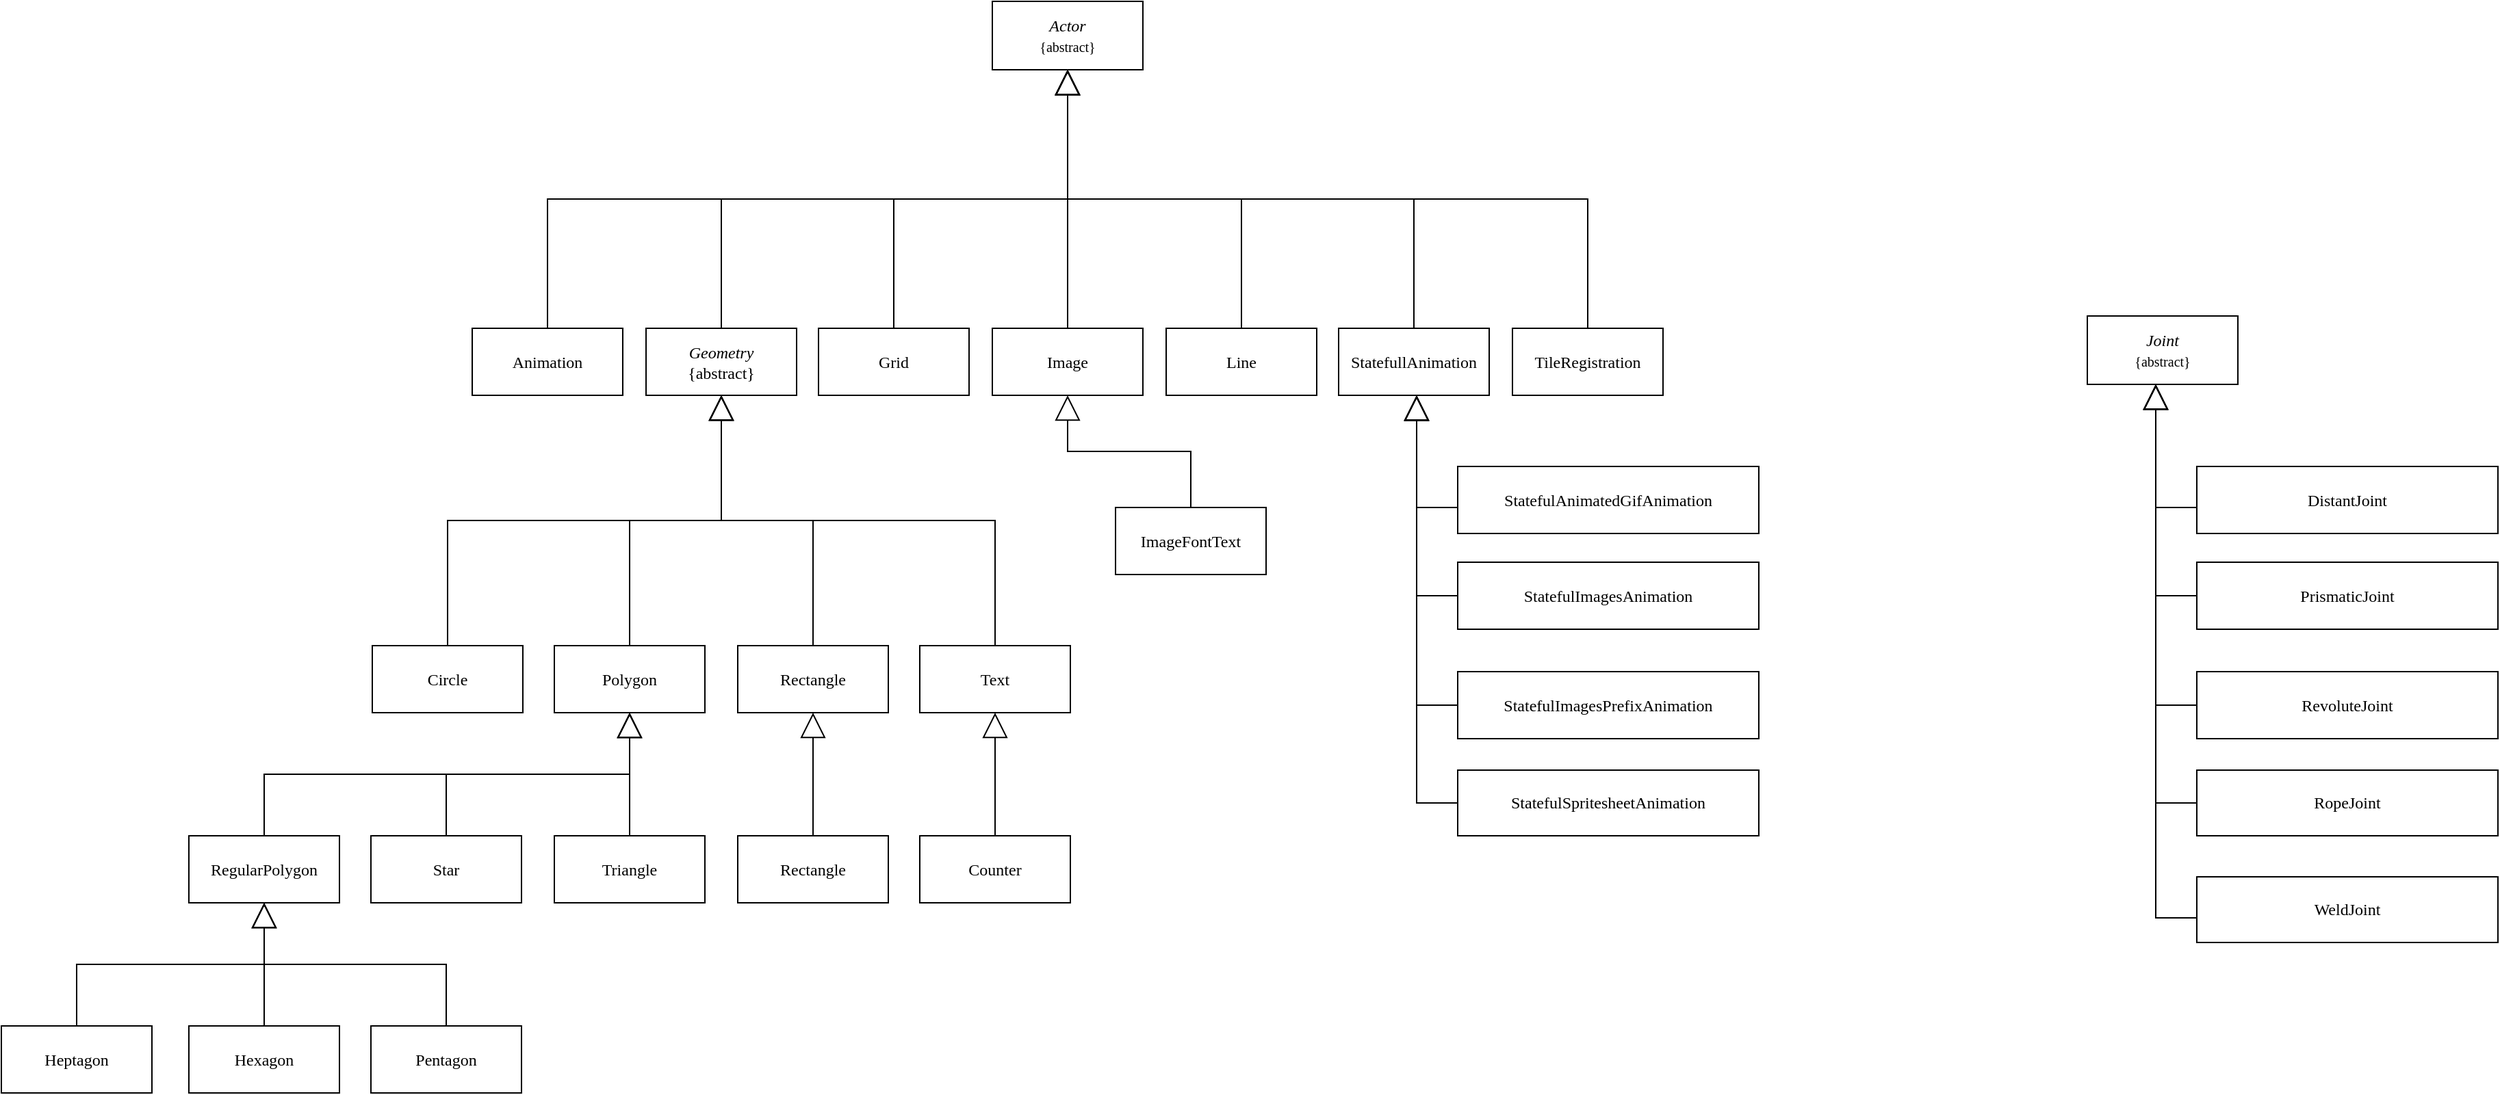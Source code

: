 <mxfile>
    <diagram id="fUqwYvK4Wff4LgY5sTU9" name="Page-1">
        <mxGraphModel dx="2043" dy="1059" grid="1" gridSize="10" guides="1" tooltips="1" connect="1" arrows="1" fold="1" page="1" pageScale="1" pageWidth="850" pageHeight="1100" math="0" shadow="0">
            <root>
                <mxCell id="0"/>
                <mxCell id="1" parent="0"/>
                <mxCell id="11" value="&lt;i&gt;Actor&lt;/i&gt;&lt;div&gt;&lt;font style=&quot;font-size: 10px;&quot;&gt;{abstract}&lt;/font&gt;&lt;/div&gt;" style="html=1;whiteSpace=wrap;fontFamily=Cantarell;fontSource=https%3A%2F%2Ffonts.googleapis.com%2Fcss%3Ffamily%3DCantarell;" parent="1" vertex="1">
                    <mxGeometry x="440" y="30" width="110" height="50" as="geometry"/>
                </mxCell>
                <mxCell id="12" value="" style="endArrow=block;endSize=16;endFill=0;html=1;edgeStyle=elbowEdgeStyle;elbow=vertical;rounded=0;curved=0;" parent="1" source="16" target="11" edge="1">
                    <mxGeometry y="-60" width="160" relative="1" as="geometry">
                        <mxPoint x="120" y="400" as="sourcePoint"/>
                        <mxPoint x="280" y="400" as="targetPoint"/>
                        <mxPoint as="offset"/>
                    </mxGeometry>
                </mxCell>
                <mxCell id="16" value="&lt;font&gt;Animation&lt;/font&gt;" style="html=1;whiteSpace=wrap;fontFamily=Cantarell;fontSource=https%3A%2F%2Ffonts.googleapis.com%2Fcss%3Ffamily%3DCantarell;" parent="1" vertex="1">
                    <mxGeometry x="60" y="269" width="110" height="49" as="geometry"/>
                </mxCell>
                <mxCell id="18" value="&lt;span style=&quot;color: rgb(0, 0, 0); text-align: left;&quot;&gt;&lt;i&gt;Geometry&lt;/i&gt;&lt;/span&gt;&lt;div&gt;&lt;span style=&quot;color: rgb(0, 0, 0); text-align: left;&quot;&gt;{abstract}&lt;/span&gt;&lt;/div&gt;" style="html=1;whiteSpace=wrap;fontFamily=Cantarell;fontSource=https%3A%2F%2Ffonts.googleapis.com%2Fcss%3Ffamily%3DCantarell;" parent="1" vertex="1">
                    <mxGeometry x="187" y="269" width="110" height="49" as="geometry"/>
                </mxCell>
                <mxCell id="22" value="&lt;span style=&quot;color: rgb(0, 0, 0); text-align: left;&quot;&gt;Grid&lt;/span&gt;" style="html=1;whiteSpace=wrap;fontFamily=Cantarell;fontSource=https%3A%2F%2Ffonts.googleapis.com%2Fcss%3Ffamily%3DCantarell;" parent="1" vertex="1">
                    <mxGeometry x="313" y="269" width="110" height="49" as="geometry"/>
                </mxCell>
                <mxCell id="23" value="&lt;span style=&quot;color: rgb(0, 0, 0); text-align: left;&quot;&gt;Image&lt;/span&gt;" style="html=1;whiteSpace=wrap;fontFamily=Cantarell;fontSource=https%3A%2F%2Ffonts.googleapis.com%2Fcss%3Ffamily%3DCantarell;fontStyle=0" parent="1" vertex="1">
                    <mxGeometry x="440" y="269" width="110" height="49" as="geometry"/>
                </mxCell>
                <mxCell id="24" value="&lt;span style=&quot;color: rgb(0, 0, 0); text-align: left;&quot;&gt;Line&lt;/span&gt;" style="html=1;whiteSpace=wrap;fontFamily=Cantarell;fontSource=https%3A%2F%2Ffonts.googleapis.com%2Fcss%3Ffamily%3DCantarell;" parent="1" vertex="1">
                    <mxGeometry x="567" y="269" width="110" height="49" as="geometry"/>
                </mxCell>
                <mxCell id="25" value="&lt;span style=&quot;color: rgb(0, 0, 0); text-align: left;&quot;&gt;StatefullAnimation&lt;/span&gt;" style="html=1;whiteSpace=wrap;fontFamily=Cantarell;fontSource=https%3A%2F%2Ffonts.googleapis.com%2Fcss%3Ffamily%3DCantarell;" parent="1" vertex="1">
                    <mxGeometry x="693" y="269" width="110" height="49" as="geometry"/>
                </mxCell>
                <mxCell id="26" value="&lt;span style=&quot;color: rgb(0, 0, 0); text-align: left;&quot;&gt;TileRegistration&lt;/span&gt;" style="html=1;whiteSpace=wrap;fontFamily=Cantarell;fontSource=https%3A%2F%2Ffonts.googleapis.com%2Fcss%3Ffamily%3DCantarell;" parent="1" vertex="1">
                    <mxGeometry x="820" y="269" width="110" height="49" as="geometry"/>
                </mxCell>
                <mxCell id="30" value="" style="endArrow=block;endSize=16;endFill=0;html=1;edgeStyle=elbowEdgeStyle;elbow=vertical;rounded=0;curved=0;" parent="1" source="18" target="11" edge="1">
                    <mxGeometry y="-60" width="160" relative="1" as="geometry">
                        <mxPoint x="125" y="500" as="sourcePoint"/>
                        <mxPoint x="435" y="60" as="targetPoint"/>
                        <mxPoint as="offset"/>
                    </mxGeometry>
                </mxCell>
                <mxCell id="31" value="" style="endArrow=block;endSize=16;endFill=0;html=1;edgeStyle=elbowEdgeStyle;elbow=vertical;rounded=0;curved=0;" parent="1" source="22" target="11" edge="1">
                    <mxGeometry y="-60" width="160" relative="1" as="geometry">
                        <mxPoint x="135" y="510" as="sourcePoint"/>
                        <mxPoint x="445" y="70" as="targetPoint"/>
                        <mxPoint as="offset"/>
                    </mxGeometry>
                </mxCell>
                <mxCell id="32" value="" style="endArrow=block;endSize=16;endFill=0;html=1;edgeStyle=elbowEdgeStyle;elbow=vertical;rounded=0;curved=0;" parent="1" source="23" target="11" edge="1">
                    <mxGeometry y="-60" width="160" relative="1" as="geometry">
                        <mxPoint x="145" y="520" as="sourcePoint"/>
                        <mxPoint x="455" y="80" as="targetPoint"/>
                        <mxPoint as="offset"/>
                    </mxGeometry>
                </mxCell>
                <mxCell id="33" value="" style="endArrow=block;endSize=16;endFill=0;html=1;edgeStyle=elbowEdgeStyle;elbow=vertical;rounded=0;curved=0;" parent="1" source="24" target="11" edge="1">
                    <mxGeometry y="-60" width="160" relative="1" as="geometry">
                        <mxPoint x="155" y="530" as="sourcePoint"/>
                        <mxPoint x="465" y="90" as="targetPoint"/>
                        <mxPoint as="offset"/>
                    </mxGeometry>
                </mxCell>
                <mxCell id="34" value="" style="endArrow=block;endSize=16;endFill=0;html=1;edgeStyle=elbowEdgeStyle;elbow=vertical;rounded=0;curved=0;" parent="1" source="25" target="11" edge="1">
                    <mxGeometry y="-60" width="160" relative="1" as="geometry">
                        <mxPoint x="165" y="540" as="sourcePoint"/>
                        <mxPoint x="475" y="100" as="targetPoint"/>
                        <mxPoint as="offset"/>
                    </mxGeometry>
                </mxCell>
                <mxCell id="35" value="" style="endArrow=block;endSize=16;endFill=0;html=1;edgeStyle=elbowEdgeStyle;elbow=vertical;rounded=0;curved=0;" parent="1" source="26" target="11" edge="1">
                    <mxGeometry y="-60" width="160" relative="1" as="geometry">
                        <mxPoint x="175" y="550" as="sourcePoint"/>
                        <mxPoint x="485" y="110" as="targetPoint"/>
                        <mxPoint as="offset"/>
                    </mxGeometry>
                </mxCell>
                <mxCell id="37" value="&lt;span style=&quot;color: rgb(0, 0, 0); text-align: left;&quot;&gt;Circle&lt;/span&gt;" style="html=1;whiteSpace=wrap;fontFamily=Cantarell;fontSource=https%3A%2F%2Ffonts.googleapis.com%2Fcss%3Ffamily%3DCantarell;" parent="1" vertex="1">
                    <mxGeometry x="-13" y="501" width="110" height="49" as="geometry"/>
                </mxCell>
                <mxCell id="38" value="&lt;span style=&quot;color: rgb(0, 0, 0); text-align: left;&quot;&gt;Polygon&lt;/span&gt;" style="html=1;whiteSpace=wrap;fontFamily=Cantarell;fontSource=https%3A%2F%2Ffonts.googleapis.com%2Fcss%3Ffamily%3DCantarell;" parent="1" vertex="1">
                    <mxGeometry x="120" y="501" width="110" height="49" as="geometry"/>
                </mxCell>
                <mxCell id="39" value="&lt;span style=&quot;color: rgb(0, 0, 0); text-align: left;&quot;&gt;Rectangle&lt;/span&gt;" style="html=1;whiteSpace=wrap;fontFamily=Cantarell;fontSource=https%3A%2F%2Ffonts.googleapis.com%2Fcss%3Ffamily%3DCantarell;" parent="1" vertex="1">
                    <mxGeometry x="254" y="501" width="110" height="49" as="geometry"/>
                </mxCell>
                <mxCell id="40" value="&lt;span style=&quot;color: rgb(0, 0, 0); text-align: left;&quot;&gt;Text&lt;/span&gt;" style="html=1;whiteSpace=wrap;fontFamily=Cantarell;fontSource=https%3A%2F%2Ffonts.googleapis.com%2Fcss%3Ffamily%3DCantarell;" parent="1" vertex="1">
                    <mxGeometry x="387" y="501" width="110" height="49" as="geometry"/>
                </mxCell>
                <mxCell id="41" value="" style="endArrow=block;endSize=16;endFill=0;html=1;edgeStyle=elbowEdgeStyle;elbow=vertical;rounded=0;curved=0;" parent="1" source="37" target="18" edge="1">
                    <mxGeometry y="-60" width="160" relative="1" as="geometry">
                        <mxPoint x="241.55" y="579" as="sourcePoint"/>
                        <mxPoint x="241.55" y="390" as="targetPoint"/>
                        <mxPoint as="offset"/>
                    </mxGeometry>
                </mxCell>
                <mxCell id="42" value="" style="endArrow=block;endSize=16;endFill=0;html=1;edgeStyle=elbowEdgeStyle;elbow=vertical;rounded=0;curved=0;" parent="1" source="38" target="18" edge="1">
                    <mxGeometry y="-60" width="160" relative="1" as="geometry">
                        <mxPoint x="600" y="899" as="sourcePoint"/>
                        <mxPoint x="600" y="710" as="targetPoint"/>
                        <mxPoint as="offset"/>
                    </mxGeometry>
                </mxCell>
                <mxCell id="45" value="" style="endArrow=block;endSize=16;endFill=0;html=1;edgeStyle=elbowEdgeStyle;elbow=vertical;rounded=0;curved=0;" parent="1" source="39" target="18" edge="1">
                    <mxGeometry y="-60" width="160" relative="1" as="geometry">
                        <mxPoint x="185" y="511" as="sourcePoint"/>
                        <mxPoint x="252" y="328" as="targetPoint"/>
                        <mxPoint as="offset"/>
                    </mxGeometry>
                </mxCell>
                <mxCell id="46" value="" style="endArrow=block;endSize=16;endFill=0;html=1;edgeStyle=elbowEdgeStyle;elbow=vertical;rounded=0;curved=0;" parent="1" source="40" target="18" edge="1">
                    <mxGeometry y="-60" width="160" relative="1" as="geometry">
                        <mxPoint x="195" y="521" as="sourcePoint"/>
                        <mxPoint x="262" y="338" as="targetPoint"/>
                        <mxPoint as="offset"/>
                    </mxGeometry>
                </mxCell>
                <mxCell id="47" value="&lt;span style=&quot;color: rgb(0, 0, 0); text-align: left;&quot;&gt;RegularPolygon&lt;/span&gt;" style="html=1;whiteSpace=wrap;fontFamily=Cantarell;fontSource=https%3A%2F%2Ffonts.googleapis.com%2Fcss%3Ffamily%3DCantarell;" parent="1" vertex="1">
                    <mxGeometry x="-147" y="640" width="110" height="49" as="geometry"/>
                </mxCell>
                <mxCell id="48" value="&lt;span style=&quot;color: rgb(0, 0, 0); text-align: left;&quot;&gt;Star&lt;/span&gt;" style="html=1;whiteSpace=wrap;fontFamily=Cantarell;fontSource=https%3A%2F%2Ffonts.googleapis.com%2Fcss%3Ffamily%3DCantarell;" parent="1" vertex="1">
                    <mxGeometry x="-14" y="640" width="110" height="49" as="geometry"/>
                </mxCell>
                <mxCell id="49" value="&lt;span style=&quot;color: rgb(0, 0, 0); text-align: left;&quot;&gt;Triangle&lt;/span&gt;" style="html=1;whiteSpace=wrap;fontFamily=Cantarell;fontSource=https%3A%2F%2Ffonts.googleapis.com%2Fcss%3Ffamily%3DCantarell;" parent="1" vertex="1">
                    <mxGeometry x="120" y="640" width="110" height="49" as="geometry"/>
                </mxCell>
                <mxCell id="50" value="" style="endArrow=block;endSize=16;endFill=0;html=1;edgeStyle=elbowEdgeStyle;elbow=vertical;rounded=0;curved=0;" parent="1" source="47" target="38" edge="1">
                    <mxGeometry y="-60" width="160" relative="1" as="geometry">
                        <mxPoint x="60" y="600" as="sourcePoint"/>
                        <mxPoint x="-140" y="417" as="targetPoint"/>
                        <mxPoint as="offset"/>
                    </mxGeometry>
                </mxCell>
                <mxCell id="51" value="" style="endArrow=block;endSize=16;endFill=0;html=1;edgeStyle=elbowEdgeStyle;elbow=vertical;rounded=0;curved=0;" parent="1" source="48" target="38" edge="1">
                    <mxGeometry y="-60" width="160" relative="1" as="geometry">
                        <mxPoint x="52" y="651" as="sourcePoint"/>
                        <mxPoint x="185" y="560" as="targetPoint"/>
                        <mxPoint as="offset"/>
                    </mxGeometry>
                </mxCell>
                <mxCell id="53" value="" style="endArrow=block;endSize=16;endFill=0;html=1;edgeStyle=elbowEdgeStyle;elbow=vertical;rounded=0;curved=0;" parent="1" source="49" target="38" edge="1">
                    <mxGeometry y="-60" width="160" relative="1" as="geometry">
                        <mxPoint x="62" y="661" as="sourcePoint"/>
                        <mxPoint x="195" y="570" as="targetPoint"/>
                        <mxPoint as="offset"/>
                    </mxGeometry>
                </mxCell>
                <mxCell id="54" value="&lt;span style=&quot;color: rgb(0, 0, 0); text-align: left;&quot;&gt;Heptagon&lt;/span&gt;" style="html=1;whiteSpace=wrap;fontFamily=Cantarell;fontSource=https%3A%2F%2Ffonts.googleapis.com%2Fcss%3Ffamily%3DCantarell;" parent="1" vertex="1">
                    <mxGeometry x="-284" y="779" width="110" height="49" as="geometry"/>
                </mxCell>
                <mxCell id="55" value="&lt;span style=&quot;color: rgb(0, 0, 0); text-align: left;&quot;&gt;Hexagon&lt;/span&gt;" style="html=1;whiteSpace=wrap;fontFamily=Cantarell;fontSource=https%3A%2F%2Ffonts.googleapis.com%2Fcss%3Ffamily%3DCantarell;" parent="1" vertex="1">
                    <mxGeometry x="-147" y="779" width="110" height="49" as="geometry"/>
                </mxCell>
                <mxCell id="56" value="&lt;span style=&quot;color: rgb(0, 0, 0); text-align: left;&quot;&gt;Pentagon&lt;/span&gt;" style="html=1;whiteSpace=wrap;fontFamily=Cantarell;fontSource=https%3A%2F%2Ffonts.googleapis.com%2Fcss%3Ffamily%3DCantarell;" parent="1" vertex="1">
                    <mxGeometry x="-14" y="779" width="110" height="49" as="geometry"/>
                </mxCell>
                <mxCell id="57" value="" style="endArrow=block;endSize=16;endFill=0;html=1;edgeStyle=elbowEdgeStyle;elbow=vertical;rounded=0;curved=0;" parent="1" source="54" target="47" edge="1">
                    <mxGeometry y="-60" width="160" relative="1" as="geometry">
                        <mxPoint x="-214" y="739" as="sourcePoint"/>
                        <mxPoint x="-348" y="648" as="targetPoint"/>
                        <mxPoint as="offset"/>
                    </mxGeometry>
                </mxCell>
                <mxCell id="58" value="" style="endArrow=block;endSize=16;endFill=0;html=1;edgeStyle=elbowEdgeStyle;elbow=vertical;rounded=0;curved=0;" parent="1" source="55" target="47" edge="1">
                    <mxGeometry y="-60" width="160" relative="1" as="geometry">
                        <mxPoint x="-219" y="789" as="sourcePoint"/>
                        <mxPoint x="-82" y="699" as="targetPoint"/>
                        <mxPoint as="offset"/>
                    </mxGeometry>
                </mxCell>
                <mxCell id="59" value="" style="endArrow=block;endSize=16;endFill=0;html=1;edgeStyle=elbowEdgeStyle;elbow=vertical;rounded=0;curved=0;" parent="1" source="56" target="47" edge="1">
                    <mxGeometry y="-60" width="160" relative="1" as="geometry">
                        <mxPoint x="-209" y="799" as="sourcePoint"/>
                        <mxPoint x="-72" y="709" as="targetPoint"/>
                        <mxPoint as="offset"/>
                    </mxGeometry>
                </mxCell>
                <mxCell id="61" value="&lt;span style=&quot;color: rgb(0, 0, 0); text-align: left;&quot;&gt;StatefulAnimatedGifAnimation&lt;/span&gt;" style="html=1;whiteSpace=wrap;fontFamily=Cantarell;fontSource=https%3A%2F%2Ffonts.googleapis.com%2Fcss%3Ffamily%3DCantarell;" parent="1" vertex="1">
                    <mxGeometry x="780" y="370" width="220" height="49" as="geometry"/>
                </mxCell>
                <mxCell id="62" value="&lt;span style=&quot;color: rgb(0, 0, 0); text-align: left;&quot;&gt;StatefulImagesAnimation&lt;/span&gt;" style="html=1;whiteSpace=wrap;fontFamily=Cantarell;fontSource=https%3A%2F%2Ffonts.googleapis.com%2Fcss%3Ffamily%3DCantarell;" parent="1" vertex="1">
                    <mxGeometry x="780" y="440" width="220" height="49" as="geometry"/>
                </mxCell>
                <mxCell id="63" value="&lt;span style=&quot;color: rgb(0, 0, 0); text-align: left;&quot;&gt;StatefulImagesPrefixAnimation&lt;/span&gt;" style="html=1;whiteSpace=wrap;fontFamily=Cantarell;fontSource=https%3A%2F%2Ffonts.googleapis.com%2Fcss%3Ffamily%3DCantarell;" parent="1" vertex="1">
                    <mxGeometry x="780" y="520" width="220" height="49" as="geometry"/>
                </mxCell>
                <mxCell id="64" value="&lt;span style=&quot;color: rgb(0, 0, 0); text-align: left;&quot;&gt;StatefulSpritesheetAnimation&lt;/span&gt;" style="html=1;whiteSpace=wrap;fontFamily=Cantarell;fontSource=https%3A%2F%2Ffonts.googleapis.com%2Fcss%3Ffamily%3DCantarell;" parent="1" vertex="1">
                    <mxGeometry x="780" y="592" width="220" height="48" as="geometry"/>
                </mxCell>
                <mxCell id="65" value="" style="endArrow=block;endSize=16;endFill=0;html=1;edgeStyle=elbowEdgeStyle;rounded=0;" parent="1" source="61" edge="1">
                    <mxGeometry y="-60" width="160" relative="1" as="geometry">
                        <mxPoint x="780" y="404.5" as="sourcePoint"/>
                        <mxPoint x="750" y="318.0" as="targetPoint"/>
                        <mxPoint as="offset"/>
                        <Array as="points">
                            <mxPoint x="750" y="400"/>
                        </Array>
                    </mxGeometry>
                </mxCell>
                <mxCell id="67" value="" style="endArrow=block;endSize=16;endFill=0;html=1;edgeStyle=elbowEdgeStyle;rounded=0;exitX=0;exitY=0.5;exitDx=0;exitDy=0;" parent="1" source="62" target="25" edge="1">
                    <mxGeometry y="-60" width="160" relative="1" as="geometry">
                        <mxPoint x="770" y="415" as="sourcePoint"/>
                        <mxPoint x="740" y="328" as="targetPoint"/>
                        <mxPoint as="offset"/>
                        <Array as="points">
                            <mxPoint x="750" y="430"/>
                            <mxPoint x="748" y="330"/>
                            <mxPoint x="730" y="470"/>
                        </Array>
                    </mxGeometry>
                </mxCell>
                <mxCell id="68" value="" style="endArrow=block;endSize=16;endFill=0;html=1;edgeStyle=elbowEdgeStyle;rounded=0;" parent="1" source="63" target="25" edge="1">
                    <mxGeometry y="-60" width="160" relative="1" as="geometry">
                        <mxPoint x="780" y="425" as="sourcePoint"/>
                        <mxPoint x="750" y="338" as="targetPoint"/>
                        <mxPoint as="offset"/>
                        <Array as="points">
                            <mxPoint x="750" y="420"/>
                        </Array>
                    </mxGeometry>
                </mxCell>
                <mxCell id="70" value="" style="endArrow=block;endSize=16;endFill=0;html=1;edgeStyle=elbowEdgeStyle;rounded=0;" parent="1" source="64" edge="1">
                    <mxGeometry y="-60" width="160" relative="1" as="geometry">
                        <mxPoint x="805" y="616.75" as="sourcePoint"/>
                        <mxPoint x="750" y="318.25" as="targetPoint"/>
                        <mxPoint as="offset"/>
                        <Array as="points">
                            <mxPoint x="750" y="330"/>
                            <mxPoint x="750" y="452.25"/>
                        </Array>
                    </mxGeometry>
                </mxCell>
                <mxCell id="71" value="&lt;i&gt;Joint&lt;/i&gt;&lt;div&gt;&lt;font style=&quot;font-size: 10px;&quot;&gt;{abstract}&lt;/font&gt;&lt;/div&gt;" style="html=1;whiteSpace=wrap;fontFamily=Cantarell;fontSource=https%3A%2F%2Ffonts.googleapis.com%2Fcss%3Ffamily%3DCantarell;" vertex="1" parent="1">
                    <mxGeometry x="1240" y="260" width="110" height="50" as="geometry"/>
                </mxCell>
                <mxCell id="72" value="&lt;span style=&quot;color: rgb(0, 0, 0); text-align: left;&quot;&gt;DistantJoint&lt;/span&gt;" style="html=1;whiteSpace=wrap;fontFamily=Cantarell;fontSource=https%3A%2F%2Ffonts.googleapis.com%2Fcss%3Ffamily%3DCantarell;" vertex="1" parent="1">
                    <mxGeometry x="1320" y="370" width="220" height="49" as="geometry"/>
                </mxCell>
                <mxCell id="73" value="&lt;span style=&quot;color: rgb(0, 0, 0); text-align: left;&quot;&gt;PrismaticJoint&lt;/span&gt;" style="html=1;whiteSpace=wrap;fontFamily=Cantarell;fontSource=https%3A%2F%2Ffonts.googleapis.com%2Fcss%3Ffamily%3DCantarell;" vertex="1" parent="1">
                    <mxGeometry x="1320" y="440" width="220" height="49" as="geometry"/>
                </mxCell>
                <mxCell id="74" value="&lt;span style=&quot;color: rgb(0, 0, 0); text-align: left;&quot;&gt;RevoluteJoint&lt;/span&gt;" style="html=1;whiteSpace=wrap;fontFamily=Cantarell;fontSource=https%3A%2F%2Ffonts.googleapis.com%2Fcss%3Ffamily%3DCantarell;" vertex="1" parent="1">
                    <mxGeometry x="1320" y="520" width="220" height="49" as="geometry"/>
                </mxCell>
                <mxCell id="75" value="&lt;span style=&quot;color: rgb(0, 0, 0); text-align: left;&quot;&gt;RopeJoint&lt;/span&gt;" style="html=1;whiteSpace=wrap;fontFamily=Cantarell;fontSource=https%3A%2F%2Ffonts.googleapis.com%2Fcss%3Ffamily%3DCantarell;" vertex="1" parent="1">
                    <mxGeometry x="1320" y="592" width="220" height="48" as="geometry"/>
                </mxCell>
                <mxCell id="76" value="" style="endArrow=block;endSize=16;endFill=0;html=1;edgeStyle=elbowEdgeStyle;rounded=0;" edge="1" source="72" parent="1" target="71">
                    <mxGeometry y="-60" width="160" relative="1" as="geometry">
                        <mxPoint x="1320" y="404.5" as="sourcePoint"/>
                        <mxPoint x="1290" y="318.0" as="targetPoint"/>
                        <mxPoint as="offset"/>
                        <Array as="points">
                            <mxPoint x="1290" y="400"/>
                        </Array>
                    </mxGeometry>
                </mxCell>
                <mxCell id="77" value="" style="endArrow=block;endSize=16;endFill=0;html=1;edgeStyle=elbowEdgeStyle;rounded=0;exitX=0;exitY=0.5;exitDx=0;exitDy=0;" edge="1" source="73" parent="1" target="71">
                    <mxGeometry y="-60" width="160" relative="1" as="geometry">
                        <mxPoint x="1310" y="415" as="sourcePoint"/>
                        <mxPoint x="1290" y="318" as="targetPoint"/>
                        <mxPoint as="offset"/>
                        <Array as="points">
                            <mxPoint x="1290" y="430"/>
                            <mxPoint x="1288" y="330"/>
                            <mxPoint x="1270" y="470"/>
                        </Array>
                    </mxGeometry>
                </mxCell>
                <mxCell id="78" value="" style="endArrow=block;endSize=16;endFill=0;html=1;edgeStyle=elbowEdgeStyle;rounded=0;" edge="1" source="74" parent="1" target="71">
                    <mxGeometry y="-60" width="160" relative="1" as="geometry">
                        <mxPoint x="1320" y="425" as="sourcePoint"/>
                        <mxPoint x="1290" y="318" as="targetPoint"/>
                        <mxPoint as="offset"/>
                        <Array as="points">
                            <mxPoint x="1290" y="420"/>
                        </Array>
                    </mxGeometry>
                </mxCell>
                <mxCell id="79" value="" style="endArrow=block;endSize=16;endFill=0;html=1;edgeStyle=elbowEdgeStyle;rounded=0;" edge="1" source="75" parent="1" target="71">
                    <mxGeometry y="-60" width="160" relative="1" as="geometry">
                        <mxPoint x="1345" y="616.75" as="sourcePoint"/>
                        <mxPoint x="1290" y="318.25" as="targetPoint"/>
                        <mxPoint as="offset"/>
                        <Array as="points">
                            <mxPoint x="1290" y="330"/>
                            <mxPoint x="1290" y="452.25"/>
                        </Array>
                    </mxGeometry>
                </mxCell>
                <mxCell id="81" value="&lt;span style=&quot;color: rgb(0, 0, 0); text-align: left;&quot;&gt;WeldJoint&lt;/span&gt;" style="html=1;whiteSpace=wrap;fontFamily=Cantarell;fontSource=https%3A%2F%2Ffonts.googleapis.com%2Fcss%3Ffamily%3DCantarell;" vertex="1" parent="1">
                    <mxGeometry x="1320" y="670" width="220" height="48" as="geometry"/>
                </mxCell>
                <mxCell id="82" value="" style="endArrow=block;endSize=16;endFill=0;html=1;edgeStyle=elbowEdgeStyle;rounded=0;" edge="1" parent="1" source="81" target="71">
                    <mxGeometry y="-60" width="160" relative="1" as="geometry">
                        <mxPoint x="1320" y="670" as="sourcePoint"/>
                        <mxPoint x="1290" y="286" as="targetPoint"/>
                        <mxPoint as="offset"/>
                        <Array as="points">
                            <mxPoint x="1290" y="700"/>
                            <mxPoint x="1295" y="670"/>
                            <mxPoint x="1250" y="452.25"/>
                        </Array>
                    </mxGeometry>
                </mxCell>
                <mxCell id="83" value="&lt;span style=&quot;color: rgb(0, 0, 0); text-align: left;&quot;&gt;Rectangle&lt;/span&gt;" style="html=1;whiteSpace=wrap;fontFamily=Cantarell;fontSource=https%3A%2F%2Ffonts.googleapis.com%2Fcss%3Ffamily%3DCantarell;" vertex="1" parent="1">
                    <mxGeometry x="254" y="640" width="110" height="49" as="geometry"/>
                </mxCell>
                <mxCell id="84" value="" style="endArrow=block;endSize=16;endFill=0;html=1;edgeStyle=elbowEdgeStyle;elbow=vertical;rounded=0;curved=0;" edge="1" parent="1" source="83" target="39">
                    <mxGeometry y="-60" width="160" relative="1" as="geometry">
                        <mxPoint x="310" y="600" as="sourcePoint"/>
                        <mxPoint x="286" y="510" as="targetPoint"/>
                        <mxPoint as="offset"/>
                    </mxGeometry>
                </mxCell>
                <mxCell id="85" value="&lt;span style=&quot;color: rgb(0, 0, 0); text-align: left;&quot;&gt;ImageFontText&lt;/span&gt;" style="html=1;whiteSpace=wrap;fontFamily=Cantarell;fontSource=https%3A%2F%2Ffonts.googleapis.com%2Fcss%3Ffamily%3DCantarell;fontStyle=0" vertex="1" parent="1">
                    <mxGeometry x="530" y="400" width="110" height="49" as="geometry"/>
                </mxCell>
                <mxCell id="86" value="" style="endArrow=block;endSize=16;endFill=0;html=1;edgeStyle=elbowEdgeStyle;elbow=vertical;rounded=0;curved=0;" edge="1" parent="1" source="85" target="23">
                    <mxGeometry y="-60" width="160" relative="1" as="geometry">
                        <mxPoint x="540" y="370" as="sourcePoint"/>
                        <mxPoint x="160" y="181" as="targetPoint"/>
                        <mxPoint as="offset"/>
                    </mxGeometry>
                </mxCell>
                <mxCell id="87" value="&lt;span style=&quot;color: rgb(0, 0, 0); text-align: left;&quot;&gt;Counter&lt;/span&gt;" style="html=1;whiteSpace=wrap;fontFamily=Cantarell;fontSource=https%3A%2F%2Ffonts.googleapis.com%2Fcss%3Ffamily%3DCantarell;" vertex="1" parent="1">
                    <mxGeometry x="387" y="640" width="110" height="49" as="geometry"/>
                </mxCell>
                <mxCell id="88" value="" style="endArrow=block;endSize=16;endFill=0;html=1;edgeStyle=elbowEdgeStyle;elbow=vertical;rounded=0;curved=0;" edge="1" parent="1" source="87" target="40">
                    <mxGeometry y="-60" width="160" relative="1" as="geometry">
                        <mxPoint x="480" y="610" as="sourcePoint"/>
                        <mxPoint x="100" y="421" as="targetPoint"/>
                        <mxPoint as="offset"/>
                    </mxGeometry>
                </mxCell>
            </root>
        </mxGraphModel>
    </diagram>
</mxfile>
